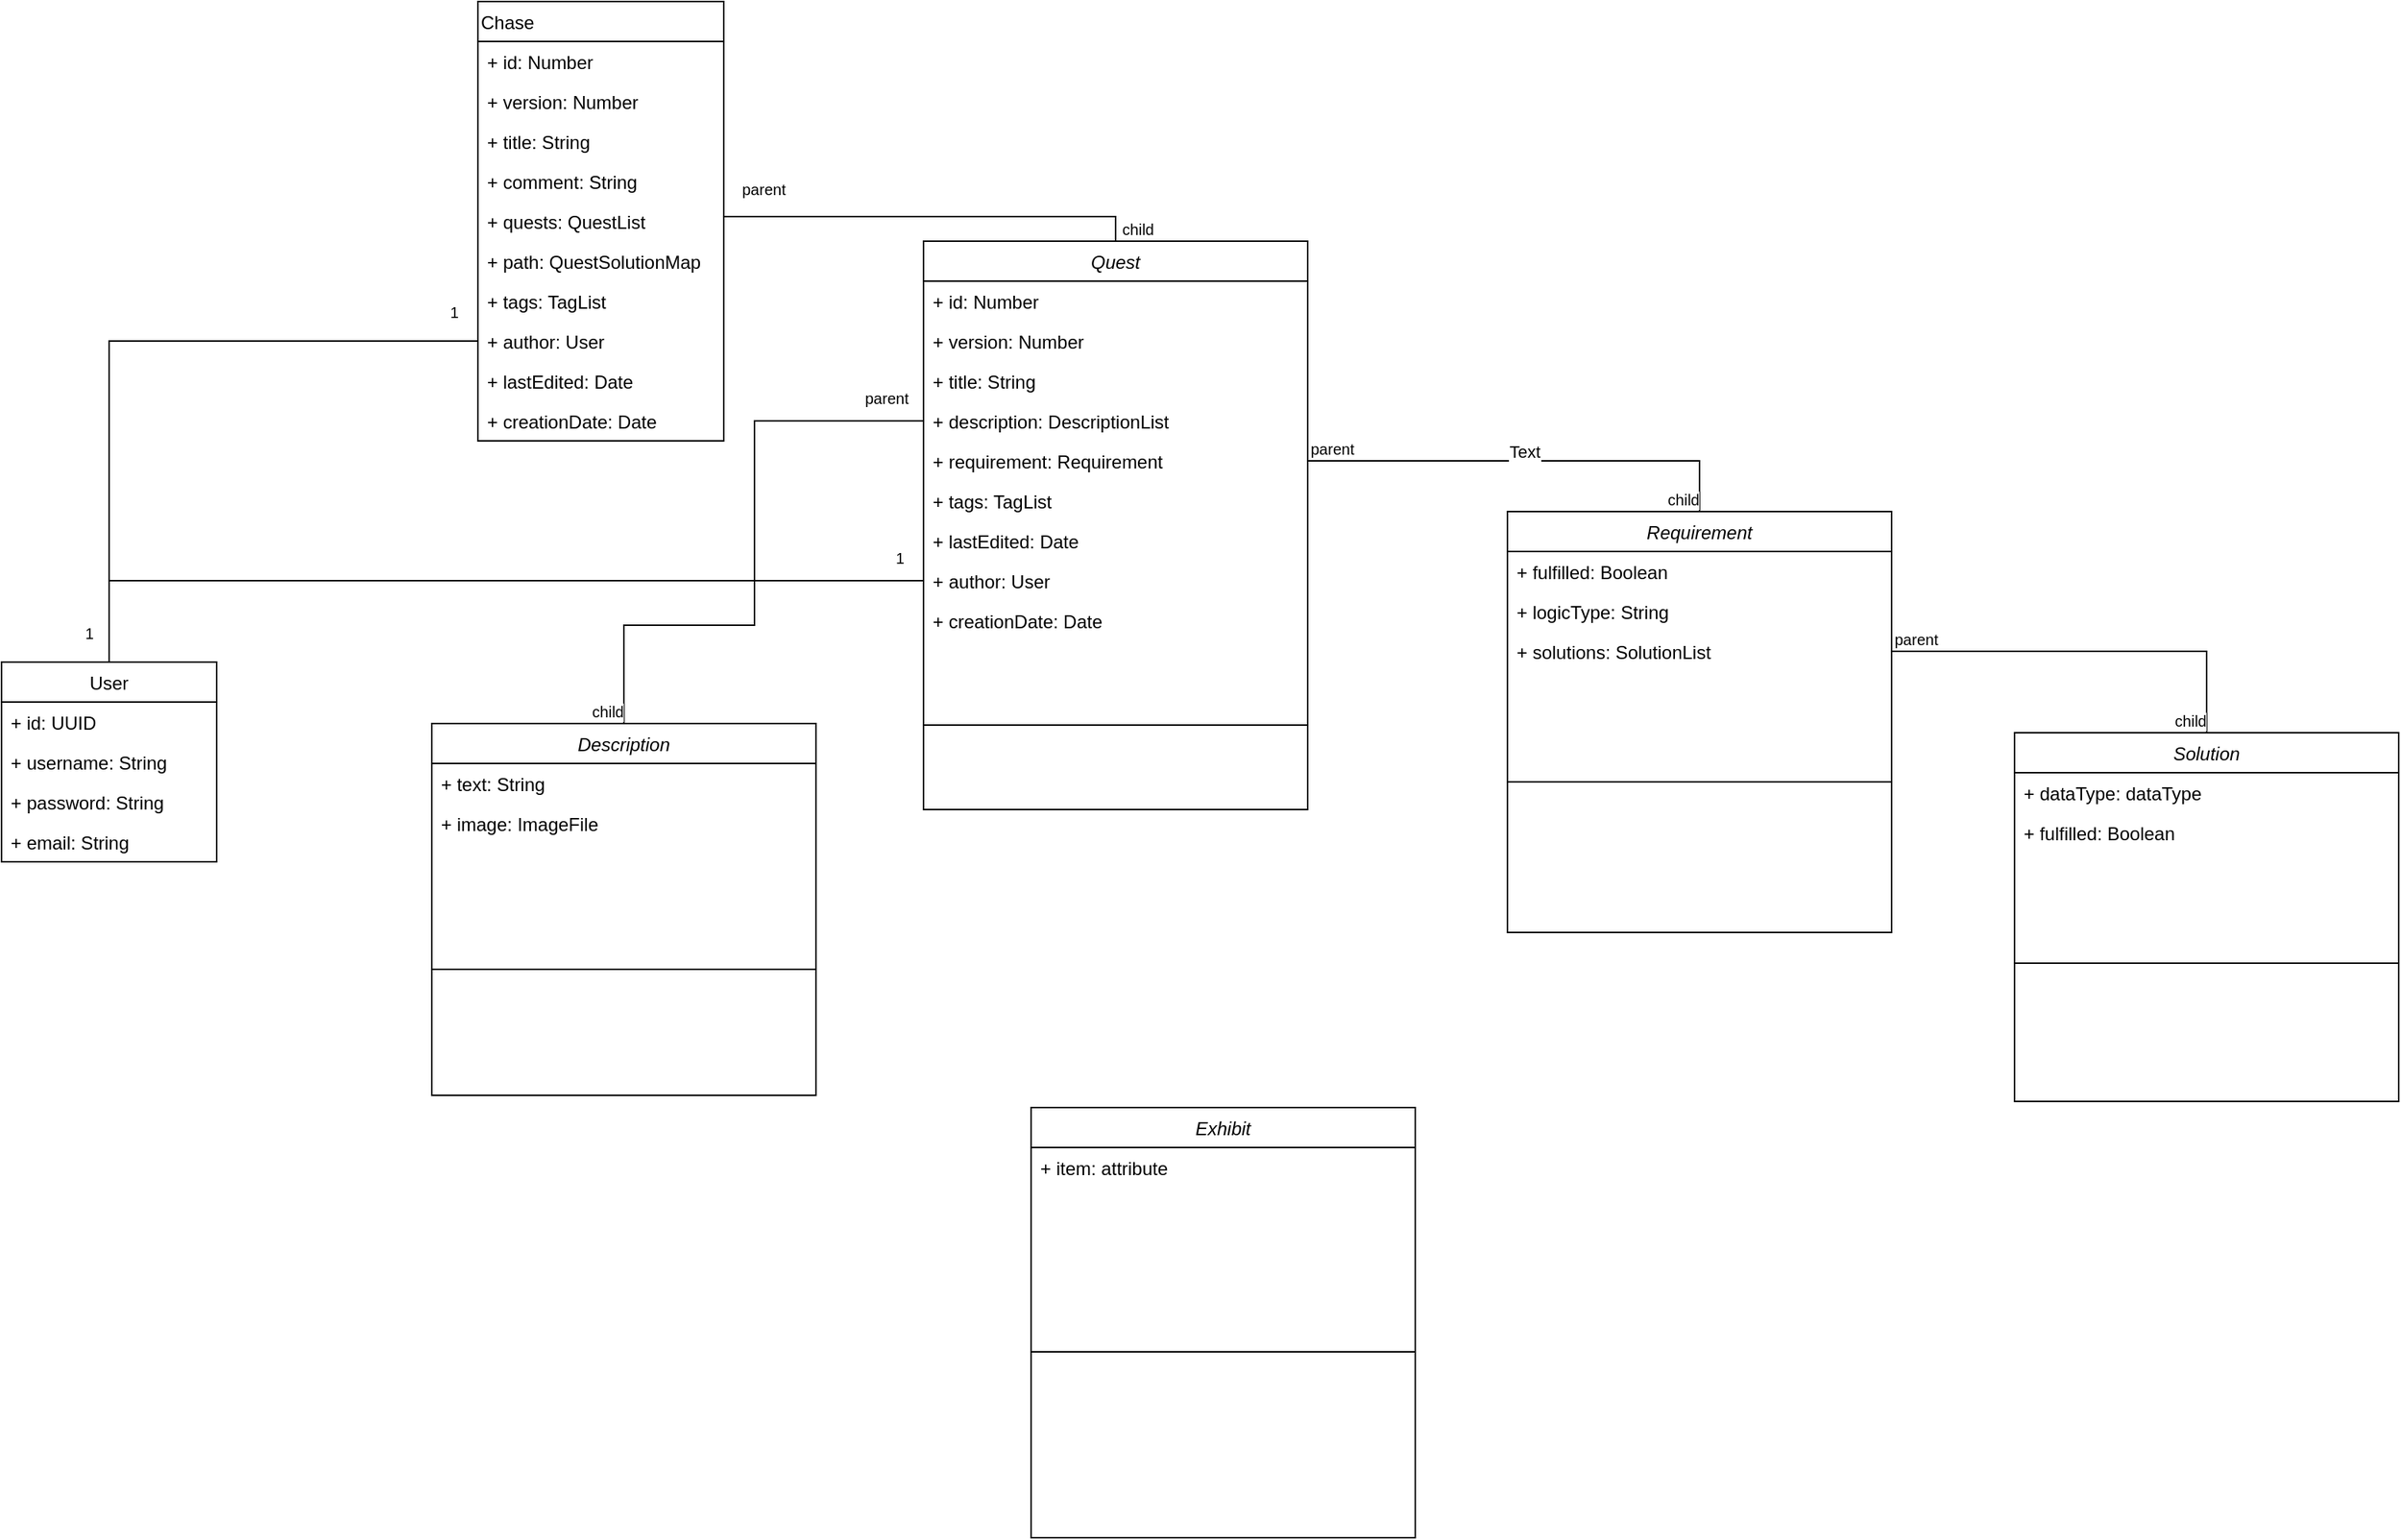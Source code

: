 <mxfile version="13.3.5" type="device"><diagram id="C5RBs43oDa-KdzZeNtuy" name="Page-1"><mxGraphModel dx="2031" dy="1189" grid="1" gridSize="10" guides="1" tooltips="1" connect="1" arrows="1" fold="1" page="1" pageScale="1" pageWidth="1169" pageHeight="827" math="0" shadow="0"><root><mxCell id="WIyWlLk6GJQsqaUBKTNV-0"/><mxCell id="WIyWlLk6GJQsqaUBKTNV-1" parent="WIyWlLk6GJQsqaUBKTNV-0"/><mxCell id="BDYdYws7YaI9xSpxfN2Y-10" value="" style="endArrow=none;html=1;edgeStyle=orthogonalEdgeStyle;entryX=0.5;entryY=0;entryDx=0;entryDy=0;exitX=1;exitY=0.5;exitDx=0;exitDy=0;rounded=0;" edge="1" parent="WIyWlLk6GJQsqaUBKTNV-1" source="vWkNzJrRmZMKDBgt_uyS-31" target="zkfFHV4jXpPFQw0GAbJ--0"><mxGeometry relative="1" as="geometry"><mxPoint x="940" y="480" as="sourcePoint"/><mxPoint x="840" y="450" as="targetPoint"/><Array as="points"><mxPoint x="650" y="310"/><mxPoint x="905" y="310"/></Array></mxGeometry></mxCell><mxCell id="BDYdYws7YaI9xSpxfN2Y-11" value="parent" style="resizable=0;html=1;align=left;verticalAlign=bottom;labelBackgroundColor=#ffffff;fontSize=10;" connectable="0" vertex="1" parent="BDYdYws7YaI9xSpxfN2Y-10"><mxGeometry x="-1" relative="1" as="geometry"><mxPoint x="10" y="-13" as="offset"/></mxGeometry></mxCell><mxCell id="BDYdYws7YaI9xSpxfN2Y-12" value="child" style="resizable=0;html=1;align=right;verticalAlign=bottom;labelBackgroundColor=#ffffff;fontSize=10;" connectable="0" vertex="1" parent="BDYdYws7YaI9xSpxfN2Y-10"><mxGeometry x="1" relative="1" as="geometry"><mxPoint x="25" as="offset"/></mxGeometry></mxCell><mxCell id="BDYdYws7YaI9xSpxfN2Y-13" value="" style="endArrow=none;html=1;edgeStyle=orthogonalEdgeStyle;exitX=1;exitY=0.5;exitDx=0;exitDy=0;entryX=0.5;entryY=0;entryDx=0;entryDy=0;rounded=0;" edge="1" parent="WIyWlLk6GJQsqaUBKTNV-1" source="vWkNzJrRmZMKDBgt_uyS-38" target="vWkNzJrRmZMKDBgt_uyS-3"><mxGeometry relative="1" as="geometry"><mxPoint x="1010" y="530" as="sourcePoint"/><mxPoint x="1170" y="530" as="targetPoint"/></mxGeometry></mxCell><mxCell id="BDYdYws7YaI9xSpxfN2Y-14" value="parent" style="resizable=0;html=1;align=left;verticalAlign=bottom;labelBackgroundColor=#ffffff;fontSize=10;" connectable="0" vertex="1" parent="BDYdYws7YaI9xSpxfN2Y-13"><mxGeometry x="-1" relative="1" as="geometry"/></mxCell><mxCell id="BDYdYws7YaI9xSpxfN2Y-15" value="child" style="resizable=0;html=1;align=right;verticalAlign=bottom;labelBackgroundColor=#ffffff;fontSize=10;" connectable="0" vertex="1" parent="BDYdYws7YaI9xSpxfN2Y-13"><mxGeometry x="1" relative="1" as="geometry"/></mxCell><mxCell id="BDYdYws7YaI9xSpxfN2Y-26" value="Text" style="edgeLabel;html=1;align=center;verticalAlign=middle;resizable=0;points=[];" vertex="1" connectable="0" parent="BDYdYws7YaI9xSpxfN2Y-13"><mxGeometry x="-0.025" y="6" relative="1" as="geometry"><mxPoint as="offset"/></mxGeometry></mxCell><mxCell id="BDYdYws7YaI9xSpxfN2Y-16" value="" style="endArrow=none;html=1;edgeStyle=orthogonalEdgeStyle;exitX=1;exitY=0.5;exitDx=0;exitDy=0;entryX=0.5;entryY=0;entryDx=0;entryDy=0;rounded=0;" edge="1" parent="WIyWlLk6GJQsqaUBKTNV-1" source="vWkNzJrRmZMKDBgt_uyS-75" target="BDYdYws7YaI9xSpxfN2Y-0"><mxGeometry relative="1" as="geometry"><mxPoint x="1210" y="786" as="sourcePoint"/><mxPoint x="1370" y="786" as="targetPoint"/></mxGeometry></mxCell><mxCell id="BDYdYws7YaI9xSpxfN2Y-17" value="parent" style="resizable=0;html=1;align=left;verticalAlign=bottom;labelBackgroundColor=#ffffff;fontSize=10;" connectable="0" vertex="1" parent="BDYdYws7YaI9xSpxfN2Y-16"><mxGeometry x="-1" relative="1" as="geometry"/></mxCell><mxCell id="BDYdYws7YaI9xSpxfN2Y-18" value="child" style="resizable=0;html=1;align=right;verticalAlign=bottom;labelBackgroundColor=#ffffff;fontSize=10;" connectable="0" vertex="1" parent="BDYdYws7YaI9xSpxfN2Y-16"><mxGeometry x="1" relative="1" as="geometry"/></mxCell><mxCell id="BDYdYws7YaI9xSpxfN2Y-19" value="" style="endArrow=none;html=1;edgeStyle=orthogonalEdgeStyle;exitX=0;exitY=0.5;exitDx=0;exitDy=0;entryX=0.5;entryY=0;entryDx=0;entryDy=0;rounded=0;" edge="1" parent="WIyWlLk6GJQsqaUBKTNV-1" source="vWkNzJrRmZMKDBgt_uyS-37" target="vWkNzJrRmZMKDBgt_uyS-0"><mxGeometry relative="1" as="geometry"><mxPoint x="1070" y="666" as="sourcePoint"/><mxPoint x="1230" y="666" as="targetPoint"/><Array as="points"><mxPoint x="670" y="443"/><mxPoint x="670" y="576"/></Array></mxGeometry></mxCell><mxCell id="BDYdYws7YaI9xSpxfN2Y-20" value="parent" style="resizable=0;html=1;align=left;verticalAlign=bottom;labelBackgroundColor=#ffffff;fontSize=10;" connectable="0" vertex="1" parent="BDYdYws7YaI9xSpxfN2Y-19"><mxGeometry x="-1" relative="1" as="geometry"><mxPoint x="-40" y="-7" as="offset"/></mxGeometry></mxCell><mxCell id="BDYdYws7YaI9xSpxfN2Y-21" value="child" style="resizable=0;html=1;align=right;verticalAlign=bottom;labelBackgroundColor=#ffffff;fontSize=10;" connectable="0" vertex="1" parent="BDYdYws7YaI9xSpxfN2Y-19"><mxGeometry x="1" relative="1" as="geometry"/></mxCell><mxCell id="vWkNzJrRmZMKDBgt_uyS-14" value="Chase" style="swimlane;fontStyle=0;childLayout=stackLayout;horizontal=1;startSize=26;fillColor=none;horizontalStack=0;resizeParent=1;resizeParentMax=0;resizeLast=0;collapsible=1;marginBottom=0;align=left;" parent="WIyWlLk6GJQsqaUBKTNV-1" vertex="1"><mxGeometry x="490" y="170" width="160" height="286" as="geometry"><mxRectangle x="130" y="40" width="70" height="26" as="alternateBounds"/></mxGeometry></mxCell><mxCell id="vWkNzJrRmZMKDBgt_uyS-15" value="+ id: Number" style="text;strokeColor=none;fillColor=none;align=left;verticalAlign=top;spacingLeft=4;spacingRight=4;overflow=hidden;rotatable=0;points=[[0,0.5],[1,0.5]];portConstraint=eastwest;" parent="vWkNzJrRmZMKDBgt_uyS-14" vertex="1"><mxGeometry y="26" width="160" height="26" as="geometry"/></mxCell><mxCell id="vWkNzJrRmZMKDBgt_uyS-16" value="+ version: Number" style="text;strokeColor=none;fillColor=none;align=left;verticalAlign=top;spacingLeft=4;spacingRight=4;overflow=hidden;rotatable=0;points=[[0,0.5],[1,0.5]];portConstraint=eastwest;" parent="vWkNzJrRmZMKDBgt_uyS-14" vertex="1"><mxGeometry y="52" width="160" height="26" as="geometry"/></mxCell><mxCell id="vWkNzJrRmZMKDBgt_uyS-17" value="+ title: String" style="text;strokeColor=none;fillColor=none;align=left;verticalAlign=top;spacingLeft=4;spacingRight=4;overflow=hidden;rotatable=0;points=[[0,0.5],[1,0.5]];portConstraint=eastwest;" parent="vWkNzJrRmZMKDBgt_uyS-14" vertex="1"><mxGeometry y="78" width="160" height="26" as="geometry"/></mxCell><mxCell id="vWkNzJrRmZMKDBgt_uyS-33" value="+ comment: String" style="text;strokeColor=none;fillColor=none;align=left;verticalAlign=top;spacingLeft=4;spacingRight=4;overflow=hidden;rotatable=0;points=[[0,0.5],[1,0.5]];portConstraint=eastwest;" parent="vWkNzJrRmZMKDBgt_uyS-14" vertex="1"><mxGeometry y="104" width="160" height="26" as="geometry"/></mxCell><mxCell id="vWkNzJrRmZMKDBgt_uyS-31" value="+ quests: QuestList" style="text;strokeColor=none;fillColor=none;align=left;verticalAlign=top;spacingLeft=4;spacingRight=4;overflow=hidden;rotatable=0;points=[[0,0.5],[1,0.5]];portConstraint=eastwest;" parent="vWkNzJrRmZMKDBgt_uyS-14" vertex="1"><mxGeometry y="130" width="160" height="26" as="geometry"/></mxCell><mxCell id="vWkNzJrRmZMKDBgt_uyS-32" value="+ path: QuestSolutionMap" style="text;strokeColor=none;fillColor=none;align=left;verticalAlign=top;spacingLeft=4;spacingRight=4;overflow=hidden;rotatable=0;points=[[0,0.5],[1,0.5]];portConstraint=eastwest;" parent="vWkNzJrRmZMKDBgt_uyS-14" vertex="1"><mxGeometry y="156" width="160" height="26" as="geometry"/></mxCell><mxCell id="vWkNzJrRmZMKDBgt_uyS-39" value="+ tags: TagList" style="text;strokeColor=none;fillColor=none;align=left;verticalAlign=top;spacingLeft=4;spacingRight=4;overflow=hidden;rotatable=0;points=[[0,0.5],[1,0.5]];portConstraint=eastwest;" parent="vWkNzJrRmZMKDBgt_uyS-14" vertex="1"><mxGeometry y="182" width="160" height="26" as="geometry"/></mxCell><mxCell id="vWkNzJrRmZMKDBgt_uyS-44" value="+ author: User" style="text;strokeColor=none;fillColor=none;align=left;verticalAlign=top;spacingLeft=4;spacingRight=4;overflow=hidden;rotatable=0;points=[[0,0.5],[1,0.5]];portConstraint=eastwest;" parent="vWkNzJrRmZMKDBgt_uyS-14" vertex="1"><mxGeometry y="208" width="160" height="26" as="geometry"/></mxCell><mxCell id="vWkNzJrRmZMKDBgt_uyS-43" value="+ lastEdited: Date" style="text;strokeColor=none;fillColor=none;align=left;verticalAlign=top;spacingLeft=4;spacingRight=4;overflow=hidden;rotatable=0;points=[[0,0.5],[1,0.5]];portConstraint=eastwest;" parent="vWkNzJrRmZMKDBgt_uyS-14" vertex="1"><mxGeometry y="234" width="160" height="26" as="geometry"/></mxCell><mxCell id="vWkNzJrRmZMKDBgt_uyS-40" value="+ creationDate: Date" style="text;strokeColor=none;fillColor=none;align=left;verticalAlign=top;spacingLeft=4;spacingRight=4;overflow=hidden;rotatable=0;points=[[0,0.5],[1,0.5]];portConstraint=eastwest;" parent="vWkNzJrRmZMKDBgt_uyS-14" vertex="1"><mxGeometry y="260" width="160" height="26" as="geometry"/></mxCell><mxCell id="zkfFHV4jXpPFQw0GAbJ--0" value="Quest&#10;" style="swimlane;fontStyle=2;align=center;verticalAlign=top;childLayout=stackLayout;horizontal=1;startSize=26;horizontalStack=0;resizeParent=1;resizeLast=0;collapsible=1;marginBottom=0;rounded=0;shadow=0;strokeWidth=1;" parent="WIyWlLk6GJQsqaUBKTNV-1" vertex="1"><mxGeometry x="780" y="326" width="250" height="370" as="geometry"><mxRectangle x="230" y="140" width="160" height="26" as="alternateBounds"/></mxGeometry></mxCell><mxCell id="vWkNzJrRmZMKDBgt_uyS-34" value="+ id: Number" style="text;strokeColor=none;fillColor=none;align=left;verticalAlign=top;spacingLeft=4;spacingRight=4;overflow=hidden;rotatable=0;points=[[0,0.5],[1,0.5]];portConstraint=eastwest;" parent="zkfFHV4jXpPFQw0GAbJ--0" vertex="1"><mxGeometry y="26" width="250" height="26" as="geometry"/></mxCell><mxCell id="vWkNzJrRmZMKDBgt_uyS-35" value="+ version: Number" style="text;strokeColor=none;fillColor=none;align=left;verticalAlign=top;spacingLeft=4;spacingRight=4;overflow=hidden;rotatable=0;points=[[0,0.5],[1,0.5]];portConstraint=eastwest;" parent="zkfFHV4jXpPFQw0GAbJ--0" vertex="1"><mxGeometry y="52" width="250" height="26" as="geometry"/></mxCell><mxCell id="vWkNzJrRmZMKDBgt_uyS-36" value="+ title: String" style="text;strokeColor=none;fillColor=none;align=left;verticalAlign=top;spacingLeft=4;spacingRight=4;overflow=hidden;rotatable=0;points=[[0,0.5],[1,0.5]];portConstraint=eastwest;" parent="zkfFHV4jXpPFQw0GAbJ--0" vertex="1"><mxGeometry y="78" width="250" height="26" as="geometry"/></mxCell><mxCell id="vWkNzJrRmZMKDBgt_uyS-37" value="+ description: DescriptionList" style="text;strokeColor=none;fillColor=none;align=left;verticalAlign=top;spacingLeft=4;spacingRight=4;overflow=hidden;rotatable=0;points=[[0,0.5],[1,0.5]];portConstraint=eastwest;" parent="zkfFHV4jXpPFQw0GAbJ--0" vertex="1"><mxGeometry y="104" width="250" height="26" as="geometry"/></mxCell><mxCell id="vWkNzJrRmZMKDBgt_uyS-38" value="+ requirement: Requirement" style="text;strokeColor=none;fillColor=none;align=left;verticalAlign=top;spacingLeft=4;spacingRight=4;overflow=hidden;rotatable=0;points=[[0,0.5],[1,0.5]];portConstraint=eastwest;" parent="zkfFHV4jXpPFQw0GAbJ--0" vertex="1"><mxGeometry y="130" width="250" height="26" as="geometry"/></mxCell><mxCell id="vWkNzJrRmZMKDBgt_uyS-42" value="+ tags: TagList" style="text;strokeColor=none;fillColor=none;align=left;verticalAlign=top;spacingLeft=4;spacingRight=4;overflow=hidden;rotatable=0;points=[[0,0.5],[1,0.5]];portConstraint=eastwest;" parent="zkfFHV4jXpPFQw0GAbJ--0" vertex="1"><mxGeometry y="156" width="250" height="26" as="geometry"/></mxCell><mxCell id="vWkNzJrRmZMKDBgt_uyS-46" value="+ lastEdited: Date" style="text;strokeColor=none;fillColor=none;align=left;verticalAlign=top;spacingLeft=4;spacingRight=4;overflow=hidden;rotatable=0;points=[[0,0.5],[1,0.5]];portConstraint=eastwest;" parent="zkfFHV4jXpPFQw0GAbJ--0" vertex="1"><mxGeometry y="182" width="250" height="26" as="geometry"/></mxCell><mxCell id="vWkNzJrRmZMKDBgt_uyS-45" value="+ author: User" style="text;strokeColor=none;fillColor=none;align=left;verticalAlign=top;spacingLeft=4;spacingRight=4;overflow=hidden;rotatable=0;points=[[0,0.5],[1,0.5]];portConstraint=eastwest;" parent="zkfFHV4jXpPFQw0GAbJ--0" vertex="1"><mxGeometry y="208" width="250" height="26" as="geometry"/></mxCell><mxCell id="vWkNzJrRmZMKDBgt_uyS-41" value="+ creationDate: Date" style="text;strokeColor=none;fillColor=none;align=left;verticalAlign=top;spacingLeft=4;spacingRight=4;overflow=hidden;rotatable=0;points=[[0,0.5],[1,0.5]];portConstraint=eastwest;" parent="zkfFHV4jXpPFQw0GAbJ--0" vertex="1"><mxGeometry y="234" width="250" height="26" as="geometry"/></mxCell><mxCell id="zkfFHV4jXpPFQw0GAbJ--4" value="" style="line;html=1;strokeWidth=1;align=left;verticalAlign=middle;spacingTop=-1;spacingLeft=3;spacingRight=3;rotatable=0;labelPosition=right;points=[];portConstraint=eastwest;" parent="zkfFHV4jXpPFQw0GAbJ--0" vertex="1"><mxGeometry y="260" width="250" height="110" as="geometry"/></mxCell><mxCell id="vWkNzJrRmZMKDBgt_uyS-3" value="Requirement" style="swimlane;fontStyle=2;align=center;verticalAlign=top;childLayout=stackLayout;horizontal=1;startSize=26;horizontalStack=0;resizeParent=1;resizeLast=0;collapsible=1;marginBottom=0;rounded=0;shadow=0;strokeWidth=1;" parent="WIyWlLk6GJQsqaUBKTNV-1" vertex="1"><mxGeometry x="1160" y="502" width="250" height="274" as="geometry"><mxRectangle x="230" y="140" width="160" height="26" as="alternateBounds"/></mxGeometry></mxCell><mxCell id="vWkNzJrRmZMKDBgt_uyS-57" value="+ fulfilled: Boolean" style="text;strokeColor=none;fillColor=none;align=left;verticalAlign=top;spacingLeft=4;spacingRight=4;overflow=hidden;rotatable=0;points=[[0,0.5],[1,0.5]];portConstraint=eastwest;" parent="vWkNzJrRmZMKDBgt_uyS-3" vertex="1"><mxGeometry y="26" width="250" height="26" as="geometry"/></mxCell><mxCell id="BDYdYws7YaI9xSpxfN2Y-2" value="+ logicType: String" style="text;strokeColor=none;fillColor=none;align=left;verticalAlign=top;spacingLeft=4;spacingRight=4;overflow=hidden;rotatable=0;points=[[0,0.5],[1,0.5]];portConstraint=eastwest;" vertex="1" parent="vWkNzJrRmZMKDBgt_uyS-3"><mxGeometry y="52" width="250" height="26" as="geometry"/></mxCell><mxCell id="vWkNzJrRmZMKDBgt_uyS-75" value="+ solutions: SolutionList" style="text;strokeColor=none;fillColor=none;align=left;verticalAlign=top;spacingLeft=4;spacingRight=4;overflow=hidden;rotatable=0;points=[[0,0.5],[1,0.5]];portConstraint=eastwest;" parent="vWkNzJrRmZMKDBgt_uyS-3" vertex="1"><mxGeometry y="78" width="250" height="26" as="geometry"/></mxCell><mxCell id="vWkNzJrRmZMKDBgt_uyS-5" value="" style="line;html=1;strokeWidth=1;align=left;verticalAlign=middle;spacingTop=-1;spacingLeft=3;spacingRight=3;rotatable=0;labelPosition=right;points=[];portConstraint=eastwest;" parent="vWkNzJrRmZMKDBgt_uyS-3" vertex="1"><mxGeometry y="104" width="250" height="144" as="geometry"/></mxCell><mxCell id="BDYdYws7YaI9xSpxfN2Y-0" value="Solution" style="swimlane;fontStyle=2;align=center;verticalAlign=top;childLayout=stackLayout;horizontal=1;startSize=26;horizontalStack=0;resizeParent=1;resizeLast=0;collapsible=1;marginBottom=0;rounded=0;shadow=0;strokeWidth=1;" vertex="1" parent="WIyWlLk6GJQsqaUBKTNV-1"><mxGeometry x="1490" y="646" width="250" height="240" as="geometry"><mxRectangle x="230" y="140" width="160" height="26" as="alternateBounds"/></mxGeometry></mxCell><mxCell id="BDYdYws7YaI9xSpxfN2Y-3" value="+ dataType: dataType" style="text;strokeColor=none;fillColor=none;align=left;verticalAlign=top;spacingLeft=4;spacingRight=4;overflow=hidden;rotatable=0;points=[[0,0.5],[1,0.5]];portConstraint=eastwest;" vertex="1" parent="BDYdYws7YaI9xSpxfN2Y-0"><mxGeometry y="26" width="250" height="26" as="geometry"/></mxCell><mxCell id="BDYdYws7YaI9xSpxfN2Y-5" value="+ fulfilled: Boolean" style="text;strokeColor=none;fillColor=none;align=left;verticalAlign=top;spacingLeft=4;spacingRight=4;overflow=hidden;rotatable=0;points=[[0,0.5],[1,0.5]];portConstraint=eastwest;" vertex="1" parent="BDYdYws7YaI9xSpxfN2Y-0"><mxGeometry y="52" width="250" height="26" as="geometry"/></mxCell><mxCell id="BDYdYws7YaI9xSpxfN2Y-4" value="" style="line;html=1;strokeWidth=1;align=left;verticalAlign=middle;spacingTop=-1;spacingLeft=3;spacingRight=3;rotatable=0;labelPosition=right;points=[];portConstraint=eastwest;" vertex="1" parent="BDYdYws7YaI9xSpxfN2Y-0"><mxGeometry y="78" width="250" height="144" as="geometry"/></mxCell><mxCell id="BDYdYws7YaI9xSpxfN2Y-32" value="" style="endArrow=none;html=1;edgeStyle=orthogonalEdgeStyle;exitX=0;exitY=0.5;exitDx=0;exitDy=0;entryX=0.5;entryY=0;entryDx=0;entryDy=0;rounded=0;" edge="1" parent="WIyWlLk6GJQsqaUBKTNV-1" source="vWkNzJrRmZMKDBgt_uyS-44" target="BDYdYws7YaI9xSpxfN2Y-27"><mxGeometry relative="1" as="geometry"><mxPoint x="170" y="340" as="sourcePoint"/><mxPoint x="330" y="340" as="targetPoint"/></mxGeometry></mxCell><mxCell id="BDYdYws7YaI9xSpxfN2Y-33" value="1" style="resizable=0;html=1;align=left;verticalAlign=bottom;labelBackgroundColor=#ffffff;fontSize=10;" connectable="0" vertex="1" parent="BDYdYws7YaI9xSpxfN2Y-32"><mxGeometry x="-1" relative="1" as="geometry"><mxPoint x="-20" y="-11" as="offset"/></mxGeometry></mxCell><mxCell id="vWkNzJrRmZMKDBgt_uyS-0" value="Description" style="swimlane;fontStyle=2;align=center;verticalAlign=top;childLayout=stackLayout;horizontal=1;startSize=26;horizontalStack=0;resizeParent=1;resizeLast=0;collapsible=1;marginBottom=0;rounded=0;shadow=0;strokeWidth=1;" parent="WIyWlLk6GJQsqaUBKTNV-1" vertex="1"><mxGeometry x="460" y="640" width="250" height="242" as="geometry"><mxRectangle x="230" y="140" width="160" height="26" as="alternateBounds"/></mxGeometry></mxCell><mxCell id="vWkNzJrRmZMKDBgt_uyS-47" value="+ text: String" style="text;strokeColor=none;fillColor=none;align=left;verticalAlign=top;spacingLeft=4;spacingRight=4;overflow=hidden;rotatable=0;points=[[0,0.5],[1,0.5]];portConstraint=eastwest;" parent="vWkNzJrRmZMKDBgt_uyS-0" vertex="1"><mxGeometry y="26" width="250" height="26" as="geometry"/></mxCell><mxCell id="vWkNzJrRmZMKDBgt_uyS-48" value="+ image: ImageFile" style="text;strokeColor=none;fillColor=none;align=left;verticalAlign=top;spacingLeft=4;spacingRight=4;overflow=hidden;rotatable=0;points=[[0,0.5],[1,0.5]];portConstraint=eastwest;" parent="vWkNzJrRmZMKDBgt_uyS-0" vertex="1"><mxGeometry y="52" width="250" height="26" as="geometry"/></mxCell><mxCell id="vWkNzJrRmZMKDBgt_uyS-2" value="" style="line;html=1;strokeWidth=1;align=left;verticalAlign=middle;spacingTop=-1;spacingLeft=3;spacingRight=3;rotatable=0;labelPosition=right;points=[];portConstraint=eastwest;" parent="vWkNzJrRmZMKDBgt_uyS-0" vertex="1"><mxGeometry y="78" width="250" height="164" as="geometry"/></mxCell><mxCell id="BDYdYws7YaI9xSpxfN2Y-35" value="" style="endArrow=none;html=1;edgeStyle=orthogonalEdgeStyle;exitX=0;exitY=0.5;exitDx=0;exitDy=0;entryX=0.5;entryY=0;entryDx=0;entryDy=0;rounded=0;" edge="1" parent="WIyWlLk6GJQsqaUBKTNV-1" source="vWkNzJrRmZMKDBgt_uyS-45" target="BDYdYws7YaI9xSpxfN2Y-27"><mxGeometry relative="1" as="geometry"><mxPoint x="160" y="765.58" as="sourcePoint"/><mxPoint x="320" y="765.58" as="targetPoint"/></mxGeometry></mxCell><mxCell id="BDYdYws7YaI9xSpxfN2Y-36" value="1" style="resizable=0;html=1;align=left;verticalAlign=bottom;labelBackgroundColor=#ffffff;fontSize=10;" connectable="0" vertex="1" parent="BDYdYws7YaI9xSpxfN2Y-35"><mxGeometry x="-1" relative="1" as="geometry"><mxPoint x="-20" y="-7" as="offset"/></mxGeometry></mxCell><mxCell id="BDYdYws7YaI9xSpxfN2Y-37" value="1&lt;br&gt;" style="resizable=0;html=1;align=right;verticalAlign=bottom;labelBackgroundColor=#ffffff;fontSize=10;" connectable="0" vertex="1" parent="BDYdYws7YaI9xSpxfN2Y-35"><mxGeometry x="1" relative="1" as="geometry"><mxPoint x="-10" y="-10.33" as="offset"/></mxGeometry></mxCell><mxCell id="BDYdYws7YaI9xSpxfN2Y-27" value="User" style="swimlane;fontStyle=0;childLayout=stackLayout;horizontal=1;startSize=26;fillColor=none;horizontalStack=0;resizeParent=1;resizeParentMax=0;resizeLast=0;collapsible=1;marginBottom=0;" vertex="1" parent="WIyWlLk6GJQsqaUBKTNV-1"><mxGeometry x="180" y="600" width="140" height="130" as="geometry"/></mxCell><mxCell id="BDYdYws7YaI9xSpxfN2Y-28" value="+ id: UUID" style="text;strokeColor=none;fillColor=none;align=left;verticalAlign=top;spacingLeft=4;spacingRight=4;overflow=hidden;rotatable=0;points=[[0,0.5],[1,0.5]];portConstraint=eastwest;" vertex="1" parent="BDYdYws7YaI9xSpxfN2Y-27"><mxGeometry y="26" width="140" height="26" as="geometry"/></mxCell><mxCell id="BDYdYws7YaI9xSpxfN2Y-29" value="+ username: String" style="text;strokeColor=none;fillColor=none;align=left;verticalAlign=top;spacingLeft=4;spacingRight=4;overflow=hidden;rotatable=0;points=[[0,0.5],[1,0.5]];portConstraint=eastwest;" vertex="1" parent="BDYdYws7YaI9xSpxfN2Y-27"><mxGeometry y="52" width="140" height="26" as="geometry"/></mxCell><mxCell id="BDYdYws7YaI9xSpxfN2Y-30" value="+ password: String" style="text;strokeColor=none;fillColor=none;align=left;verticalAlign=top;spacingLeft=4;spacingRight=4;overflow=hidden;rotatable=0;points=[[0,0.5],[1,0.5]];portConstraint=eastwest;" vertex="1" parent="BDYdYws7YaI9xSpxfN2Y-27"><mxGeometry y="78" width="140" height="26" as="geometry"/></mxCell><mxCell id="BDYdYws7YaI9xSpxfN2Y-31" value="+ email: String" style="text;strokeColor=none;fillColor=none;align=left;verticalAlign=top;spacingLeft=4;spacingRight=4;overflow=hidden;rotatable=0;points=[[0,0.5],[1,0.5]];portConstraint=eastwest;" vertex="1" parent="BDYdYws7YaI9xSpxfN2Y-27"><mxGeometry y="104" width="140" height="26" as="geometry"/></mxCell><mxCell id="vWkNzJrRmZMKDBgt_uyS-6" value="Exhibit" style="swimlane;fontStyle=2;align=center;verticalAlign=top;childLayout=stackLayout;horizontal=1;startSize=26;horizontalStack=0;resizeParent=1;resizeLast=0;collapsible=1;marginBottom=0;rounded=0;shadow=0;strokeWidth=1;" parent="WIyWlLk6GJQsqaUBKTNV-1" vertex="1"><mxGeometry x="850" y="890" width="250" height="280" as="geometry"><mxRectangle x="230" y="140" width="160" height="26" as="alternateBounds"/></mxGeometry></mxCell><mxCell id="vWkNzJrRmZMKDBgt_uyS-56" value="+ item: attribute" style="text;strokeColor=none;fillColor=none;align=left;verticalAlign=top;spacingLeft=4;spacingRight=4;overflow=hidden;rotatable=0;points=[[0,0.5],[1,0.5]];portConstraint=eastwest;" parent="vWkNzJrRmZMKDBgt_uyS-6" vertex="1"><mxGeometry y="26" width="250" height="26" as="geometry"/></mxCell><mxCell id="vWkNzJrRmZMKDBgt_uyS-8" value="" style="line;html=1;strokeWidth=1;align=left;verticalAlign=middle;spacingTop=-1;spacingLeft=3;spacingRight=3;rotatable=0;labelPosition=right;points=[];portConstraint=eastwest;" parent="vWkNzJrRmZMKDBgt_uyS-6" vertex="1"><mxGeometry y="52" width="250" height="214" as="geometry"/></mxCell></root></mxGraphModel></diagram></mxfile>